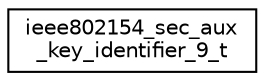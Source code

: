 digraph "Graphical Class Hierarchy"
{
 // LATEX_PDF_SIZE
  edge [fontname="Helvetica",fontsize="10",labelfontname="Helvetica",labelfontsize="10"];
  node [fontname="Helvetica",fontsize="10",shape=record];
  rankdir="LR";
  Node0 [label="ieee802154_sec_aux\l_key_identifier_9_t",height=0.2,width=0.4,color="black", fillcolor="white", style="filled",URL="$structieee802154__sec__aux__key__identifier__9__t.html",tooltip="Content of key_source if key mode is IEEE802154_SEC_SCF_KEYMODE_HW_INDEX."];
}
